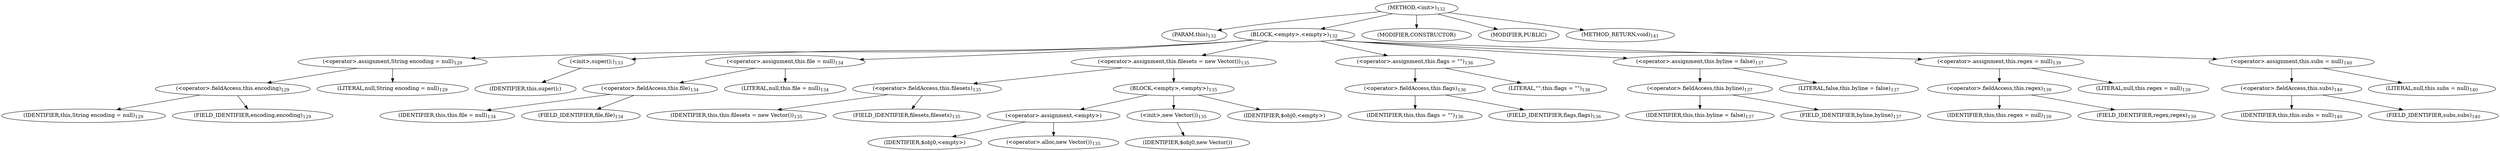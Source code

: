 digraph "&lt;init&gt;" {  
"96" [label = <(METHOD,&lt;init&gt;)<SUB>132</SUB>> ]
"4" [label = <(PARAM,this)<SUB>132</SUB>> ]
"97" [label = <(BLOCK,&lt;empty&gt;,&lt;empty&gt;)<SUB>132</SUB>> ]
"98" [label = <(&lt;operator&gt;.assignment,String encoding = null)<SUB>129</SUB>> ]
"99" [label = <(&lt;operator&gt;.fieldAccess,this.encoding)<SUB>129</SUB>> ]
"100" [label = <(IDENTIFIER,this,String encoding = null)<SUB>129</SUB>> ]
"101" [label = <(FIELD_IDENTIFIER,encoding,encoding)<SUB>129</SUB>> ]
"102" [label = <(LITERAL,null,String encoding = null)<SUB>129</SUB>> ]
"103" [label = <(&lt;init&gt;,super();)<SUB>133</SUB>> ]
"3" [label = <(IDENTIFIER,this,super();)> ]
"104" [label = <(&lt;operator&gt;.assignment,this.file = null)<SUB>134</SUB>> ]
"105" [label = <(&lt;operator&gt;.fieldAccess,this.file)<SUB>134</SUB>> ]
"5" [label = <(IDENTIFIER,this,this.file = null)<SUB>134</SUB>> ]
"106" [label = <(FIELD_IDENTIFIER,file,file)<SUB>134</SUB>> ]
"107" [label = <(LITERAL,null,this.file = null)<SUB>134</SUB>> ]
"108" [label = <(&lt;operator&gt;.assignment,this.filesets = new Vector())<SUB>135</SUB>> ]
"109" [label = <(&lt;operator&gt;.fieldAccess,this.filesets)<SUB>135</SUB>> ]
"6" [label = <(IDENTIFIER,this,this.filesets = new Vector())<SUB>135</SUB>> ]
"110" [label = <(FIELD_IDENTIFIER,filesets,filesets)<SUB>135</SUB>> ]
"111" [label = <(BLOCK,&lt;empty&gt;,&lt;empty&gt;)<SUB>135</SUB>> ]
"112" [label = <(&lt;operator&gt;.assignment,&lt;empty&gt;)> ]
"113" [label = <(IDENTIFIER,$obj0,&lt;empty&gt;)> ]
"114" [label = <(&lt;operator&gt;.alloc,new Vector())<SUB>135</SUB>> ]
"115" [label = <(&lt;init&gt;,new Vector())<SUB>135</SUB>> ]
"116" [label = <(IDENTIFIER,$obj0,new Vector())> ]
"117" [label = <(IDENTIFIER,$obj0,&lt;empty&gt;)> ]
"118" [label = <(&lt;operator&gt;.assignment,this.flags = &quot;&quot;)<SUB>136</SUB>> ]
"119" [label = <(&lt;operator&gt;.fieldAccess,this.flags)<SUB>136</SUB>> ]
"7" [label = <(IDENTIFIER,this,this.flags = &quot;&quot;)<SUB>136</SUB>> ]
"120" [label = <(FIELD_IDENTIFIER,flags,flags)<SUB>136</SUB>> ]
"121" [label = <(LITERAL,&quot;&quot;,this.flags = &quot;&quot;)<SUB>136</SUB>> ]
"122" [label = <(&lt;operator&gt;.assignment,this.byline = false)<SUB>137</SUB>> ]
"123" [label = <(&lt;operator&gt;.fieldAccess,this.byline)<SUB>137</SUB>> ]
"8" [label = <(IDENTIFIER,this,this.byline = false)<SUB>137</SUB>> ]
"124" [label = <(FIELD_IDENTIFIER,byline,byline)<SUB>137</SUB>> ]
"125" [label = <(LITERAL,false,this.byline = false)<SUB>137</SUB>> ]
"126" [label = <(&lt;operator&gt;.assignment,this.regex = null)<SUB>139</SUB>> ]
"127" [label = <(&lt;operator&gt;.fieldAccess,this.regex)<SUB>139</SUB>> ]
"9" [label = <(IDENTIFIER,this,this.regex = null)<SUB>139</SUB>> ]
"128" [label = <(FIELD_IDENTIFIER,regex,regex)<SUB>139</SUB>> ]
"129" [label = <(LITERAL,null,this.regex = null)<SUB>139</SUB>> ]
"130" [label = <(&lt;operator&gt;.assignment,this.subs = null)<SUB>140</SUB>> ]
"131" [label = <(&lt;operator&gt;.fieldAccess,this.subs)<SUB>140</SUB>> ]
"10" [label = <(IDENTIFIER,this,this.subs = null)<SUB>140</SUB>> ]
"132" [label = <(FIELD_IDENTIFIER,subs,subs)<SUB>140</SUB>> ]
"133" [label = <(LITERAL,null,this.subs = null)<SUB>140</SUB>> ]
"134" [label = <(MODIFIER,CONSTRUCTOR)> ]
"135" [label = <(MODIFIER,PUBLIC)> ]
"136" [label = <(METHOD_RETURN,void)<SUB>141</SUB>> ]
  "96" -> "4" 
  "96" -> "97" 
  "96" -> "134" 
  "96" -> "135" 
  "96" -> "136" 
  "97" -> "98" 
  "97" -> "103" 
  "97" -> "104" 
  "97" -> "108" 
  "97" -> "118" 
  "97" -> "122" 
  "97" -> "126" 
  "97" -> "130" 
  "98" -> "99" 
  "98" -> "102" 
  "99" -> "100" 
  "99" -> "101" 
  "103" -> "3" 
  "104" -> "105" 
  "104" -> "107" 
  "105" -> "5" 
  "105" -> "106" 
  "108" -> "109" 
  "108" -> "111" 
  "109" -> "6" 
  "109" -> "110" 
  "111" -> "112" 
  "111" -> "115" 
  "111" -> "117" 
  "112" -> "113" 
  "112" -> "114" 
  "115" -> "116" 
  "118" -> "119" 
  "118" -> "121" 
  "119" -> "7" 
  "119" -> "120" 
  "122" -> "123" 
  "122" -> "125" 
  "123" -> "8" 
  "123" -> "124" 
  "126" -> "127" 
  "126" -> "129" 
  "127" -> "9" 
  "127" -> "128" 
  "130" -> "131" 
  "130" -> "133" 
  "131" -> "10" 
  "131" -> "132" 
}
